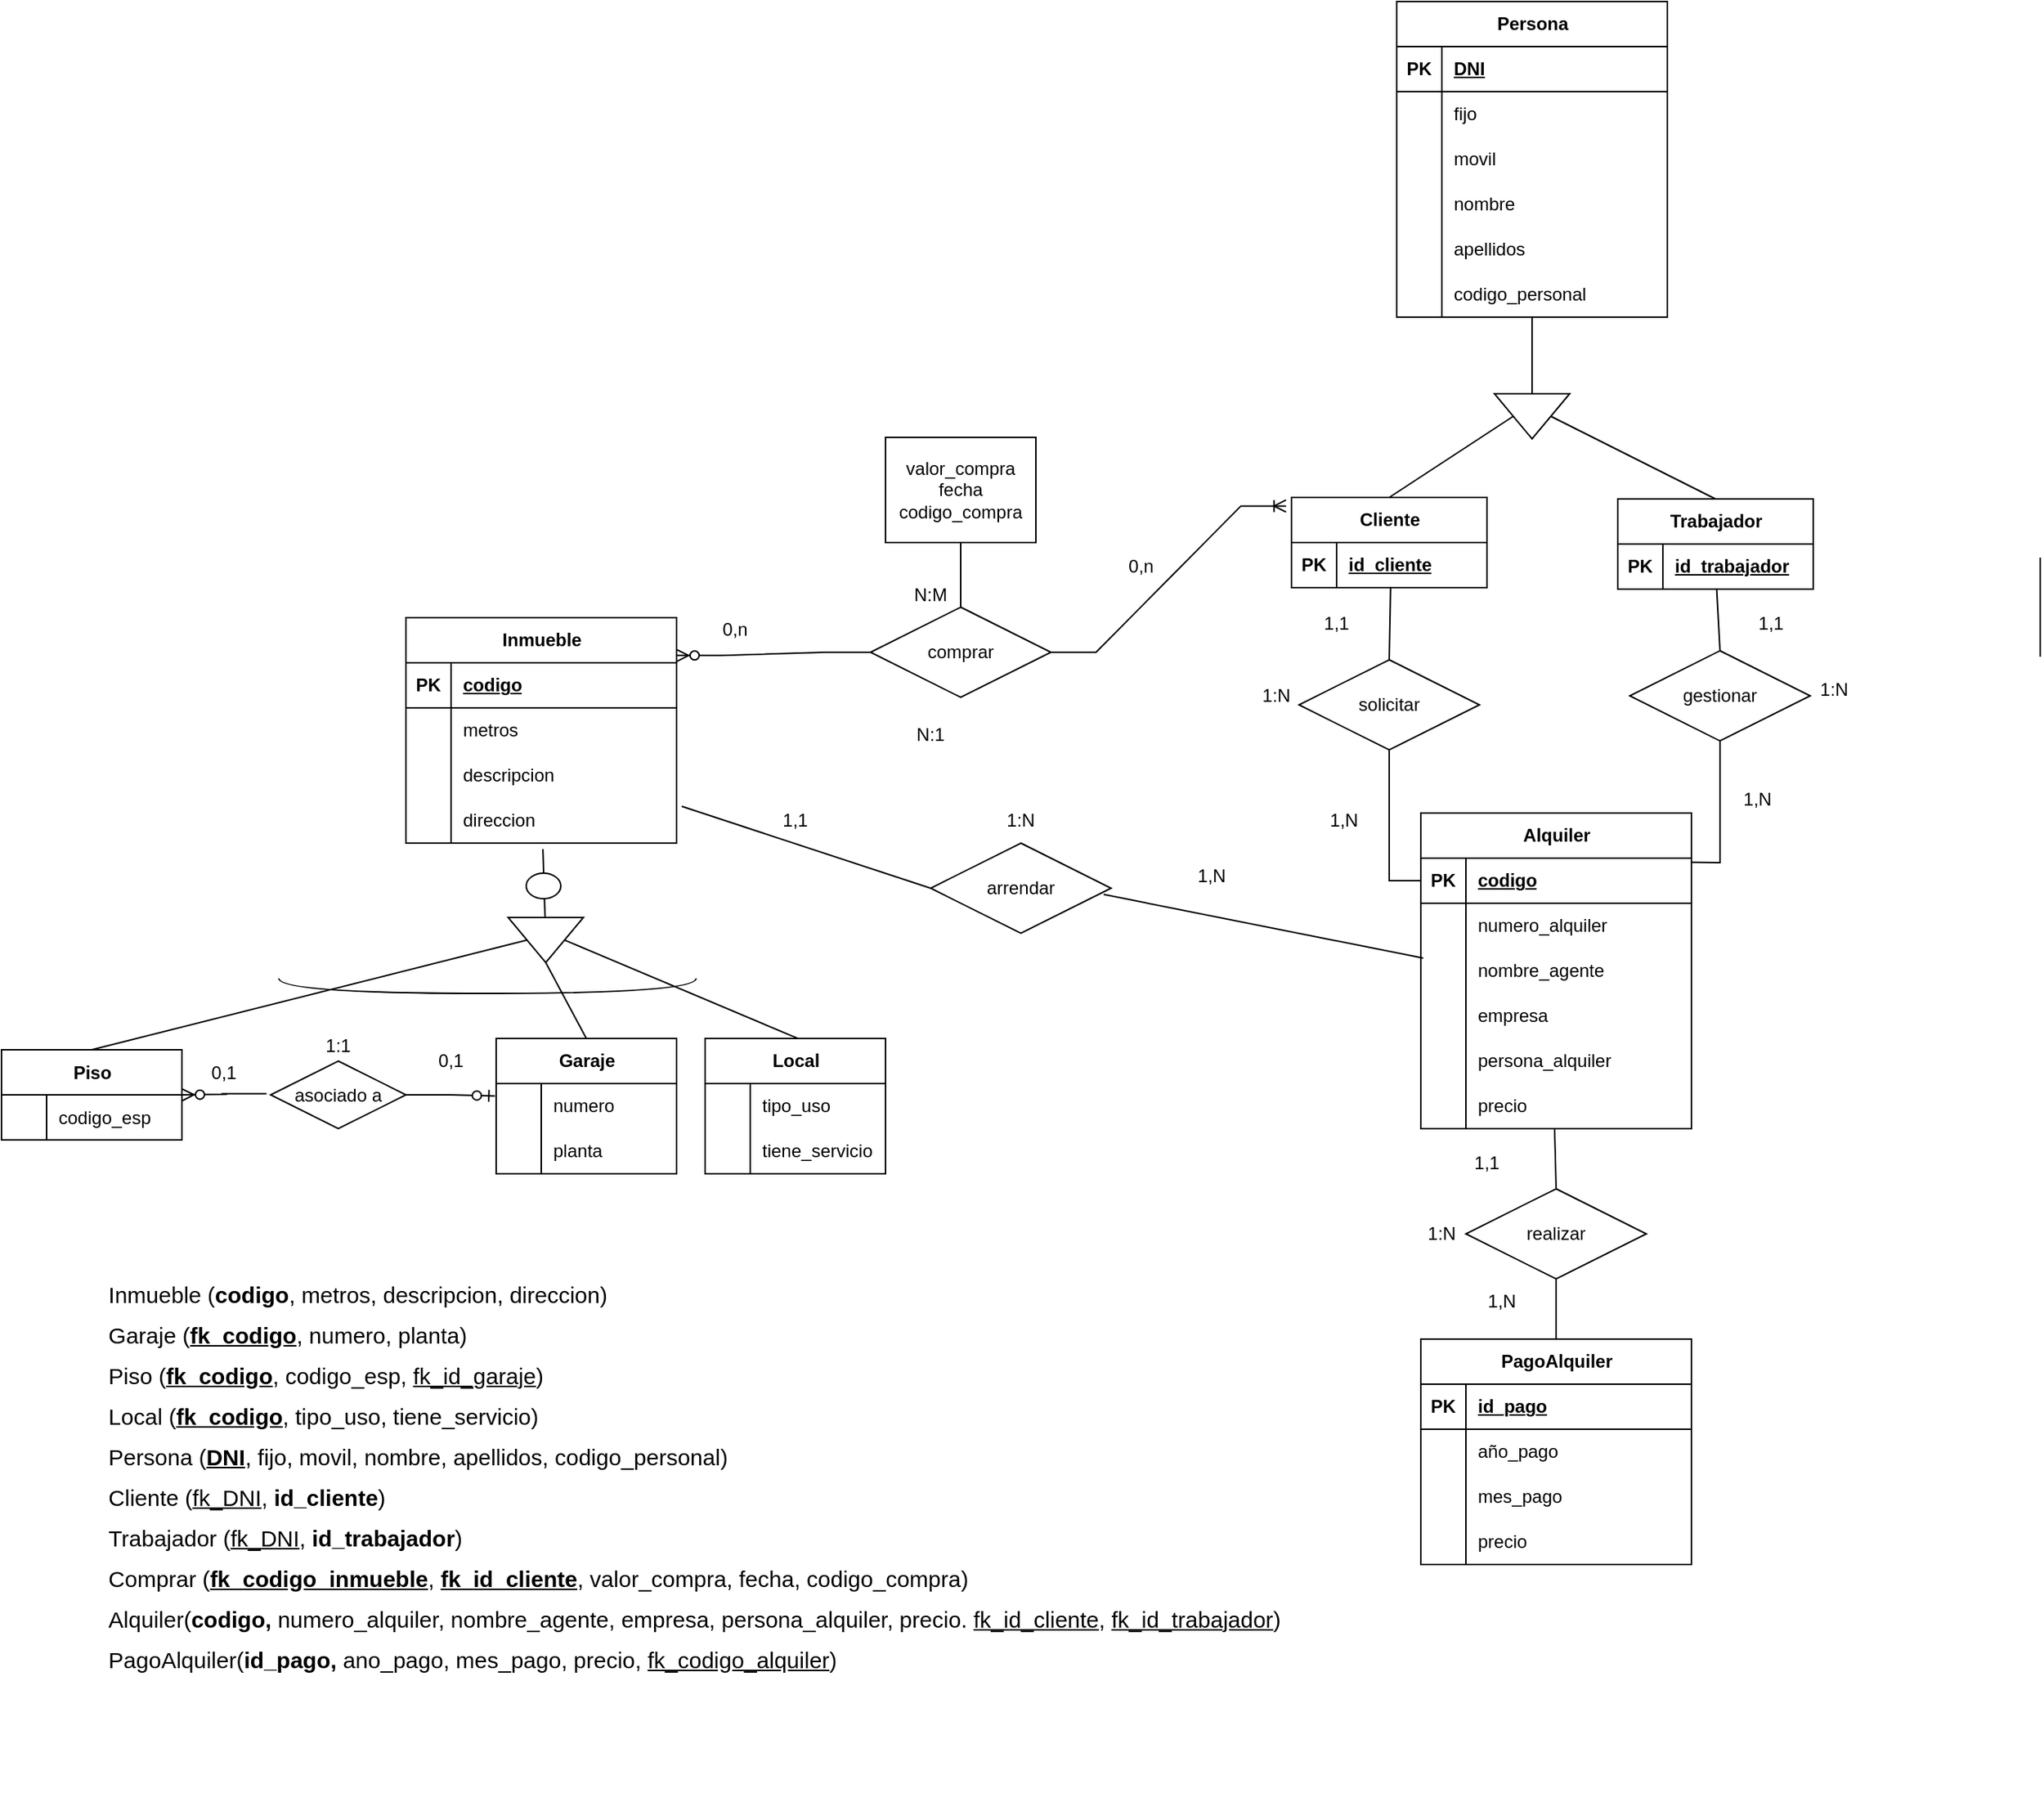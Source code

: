 <mxfile version="22.0.5" type="github">
  <diagram name="Page-1" id="FniZ9Z88-A0R60bmJ7kr">
    <mxGraphModel dx="867" dy="2110" grid="1" gridSize="10" guides="1" tooltips="1" connect="1" arrows="1" fold="1" page="1" pageScale="1" pageWidth="827" pageHeight="1169" math="0" shadow="0">
      <root>
        <mxCell id="0" />
        <mxCell id="1" parent="0" />
        <mxCell id="lP4A1eq5XZ4R8JxoJVn--1" value="Inmueble" style="shape=table;startSize=30;container=1;collapsible=1;childLayout=tableLayout;fixedRows=1;rowLines=0;fontStyle=1;align=center;resizeLast=1;html=1;" parent="1" vertex="1">
          <mxGeometry x="321" y="360" width="180" height="150" as="geometry" />
        </mxCell>
        <mxCell id="lP4A1eq5XZ4R8JxoJVn--2" value="" style="shape=tableRow;horizontal=0;startSize=0;swimlaneHead=0;swimlaneBody=0;fillColor=none;collapsible=0;dropTarget=0;points=[[0,0.5],[1,0.5]];portConstraint=eastwest;top=0;left=0;right=0;bottom=1;" parent="lP4A1eq5XZ4R8JxoJVn--1" vertex="1">
          <mxGeometry y="30" width="180" height="30" as="geometry" />
        </mxCell>
        <mxCell id="lP4A1eq5XZ4R8JxoJVn--3" value="PK" style="shape=partialRectangle;connectable=0;fillColor=none;top=0;left=0;bottom=0;right=0;fontStyle=1;overflow=hidden;whiteSpace=wrap;html=1;" parent="lP4A1eq5XZ4R8JxoJVn--2" vertex="1">
          <mxGeometry width="30" height="30" as="geometry">
            <mxRectangle width="30" height="30" as="alternateBounds" />
          </mxGeometry>
        </mxCell>
        <mxCell id="lP4A1eq5XZ4R8JxoJVn--4" value="codigo" style="shape=partialRectangle;connectable=0;fillColor=none;top=0;left=0;bottom=0;right=0;align=left;spacingLeft=6;fontStyle=5;overflow=hidden;whiteSpace=wrap;html=1;" parent="lP4A1eq5XZ4R8JxoJVn--2" vertex="1">
          <mxGeometry x="30" width="150" height="30" as="geometry">
            <mxRectangle width="150" height="30" as="alternateBounds" />
          </mxGeometry>
        </mxCell>
        <mxCell id="lP4A1eq5XZ4R8JxoJVn--5" value="" style="shape=tableRow;horizontal=0;startSize=0;swimlaneHead=0;swimlaneBody=0;fillColor=none;collapsible=0;dropTarget=0;points=[[0,0.5],[1,0.5]];portConstraint=eastwest;top=0;left=0;right=0;bottom=0;" parent="lP4A1eq5XZ4R8JxoJVn--1" vertex="1">
          <mxGeometry y="60" width="180" height="30" as="geometry" />
        </mxCell>
        <mxCell id="lP4A1eq5XZ4R8JxoJVn--6" value="" style="shape=partialRectangle;connectable=0;fillColor=none;top=0;left=0;bottom=0;right=0;editable=1;overflow=hidden;whiteSpace=wrap;html=1;" parent="lP4A1eq5XZ4R8JxoJVn--5" vertex="1">
          <mxGeometry width="30" height="30" as="geometry">
            <mxRectangle width="30" height="30" as="alternateBounds" />
          </mxGeometry>
        </mxCell>
        <mxCell id="lP4A1eq5XZ4R8JxoJVn--7" value="metros" style="shape=partialRectangle;connectable=0;fillColor=none;top=0;left=0;bottom=0;right=0;align=left;spacingLeft=6;overflow=hidden;whiteSpace=wrap;html=1;" parent="lP4A1eq5XZ4R8JxoJVn--5" vertex="1">
          <mxGeometry x="30" width="150" height="30" as="geometry">
            <mxRectangle width="150" height="30" as="alternateBounds" />
          </mxGeometry>
        </mxCell>
        <mxCell id="lP4A1eq5XZ4R8JxoJVn--8" value="" style="shape=tableRow;horizontal=0;startSize=0;swimlaneHead=0;swimlaneBody=0;fillColor=none;collapsible=0;dropTarget=0;points=[[0,0.5],[1,0.5]];portConstraint=eastwest;top=0;left=0;right=0;bottom=0;" parent="lP4A1eq5XZ4R8JxoJVn--1" vertex="1">
          <mxGeometry y="90" width="180" height="30" as="geometry" />
        </mxCell>
        <mxCell id="lP4A1eq5XZ4R8JxoJVn--9" value="" style="shape=partialRectangle;connectable=0;fillColor=none;top=0;left=0;bottom=0;right=0;editable=1;overflow=hidden;whiteSpace=wrap;html=1;" parent="lP4A1eq5XZ4R8JxoJVn--8" vertex="1">
          <mxGeometry width="30" height="30" as="geometry">
            <mxRectangle width="30" height="30" as="alternateBounds" />
          </mxGeometry>
        </mxCell>
        <mxCell id="lP4A1eq5XZ4R8JxoJVn--10" value="descripcion" style="shape=partialRectangle;connectable=0;fillColor=none;top=0;left=0;bottom=0;right=0;align=left;spacingLeft=6;overflow=hidden;whiteSpace=wrap;html=1;" parent="lP4A1eq5XZ4R8JxoJVn--8" vertex="1">
          <mxGeometry x="30" width="150" height="30" as="geometry">
            <mxRectangle width="150" height="30" as="alternateBounds" />
          </mxGeometry>
        </mxCell>
        <mxCell id="lP4A1eq5XZ4R8JxoJVn--11" value="" style="shape=tableRow;horizontal=0;startSize=0;swimlaneHead=0;swimlaneBody=0;fillColor=none;collapsible=0;dropTarget=0;points=[[0,0.5],[1,0.5]];portConstraint=eastwest;top=0;left=0;right=0;bottom=0;" parent="lP4A1eq5XZ4R8JxoJVn--1" vertex="1">
          <mxGeometry y="120" width="180" height="30" as="geometry" />
        </mxCell>
        <mxCell id="lP4A1eq5XZ4R8JxoJVn--12" value="" style="shape=partialRectangle;connectable=0;fillColor=none;top=0;left=0;bottom=0;right=0;editable=1;overflow=hidden;whiteSpace=wrap;html=1;" parent="lP4A1eq5XZ4R8JxoJVn--11" vertex="1">
          <mxGeometry width="30" height="30" as="geometry">
            <mxRectangle width="30" height="30" as="alternateBounds" />
          </mxGeometry>
        </mxCell>
        <mxCell id="lP4A1eq5XZ4R8JxoJVn--13" value="direccion" style="shape=partialRectangle;connectable=0;fillColor=none;top=0;left=0;bottom=0;right=0;align=left;spacingLeft=6;overflow=hidden;whiteSpace=wrap;html=1;" parent="lP4A1eq5XZ4R8JxoJVn--11" vertex="1">
          <mxGeometry x="30" width="150" height="30" as="geometry">
            <mxRectangle width="150" height="30" as="alternateBounds" />
          </mxGeometry>
        </mxCell>
        <mxCell id="lP4A1eq5XZ4R8JxoJVn--14" value="Piso" style="shape=table;startSize=30;container=1;collapsible=1;childLayout=tableLayout;fixedRows=1;rowLines=0;fontStyle=1;align=center;resizeLast=1;html=1;" parent="1" vertex="1">
          <mxGeometry x="52" y="647.5" width="120" height="60" as="geometry" />
        </mxCell>
        <mxCell id="lP4A1eq5XZ4R8JxoJVn--18" value="" style="shape=tableRow;horizontal=0;startSize=0;swimlaneHead=0;swimlaneBody=0;fillColor=none;collapsible=0;dropTarget=0;points=[[0,0.5],[1,0.5]];portConstraint=eastwest;top=0;left=0;right=0;bottom=0;" parent="lP4A1eq5XZ4R8JxoJVn--14" vertex="1">
          <mxGeometry y="30" width="120" height="30" as="geometry" />
        </mxCell>
        <mxCell id="lP4A1eq5XZ4R8JxoJVn--19" value="" style="shape=partialRectangle;connectable=0;fillColor=none;top=0;left=0;bottom=0;right=0;editable=1;overflow=hidden;whiteSpace=wrap;html=1;" parent="lP4A1eq5XZ4R8JxoJVn--18" vertex="1">
          <mxGeometry width="30" height="30" as="geometry">
            <mxRectangle width="30" height="30" as="alternateBounds" />
          </mxGeometry>
        </mxCell>
        <mxCell id="lP4A1eq5XZ4R8JxoJVn--20" value="codigo_esp" style="shape=partialRectangle;connectable=0;fillColor=none;top=0;left=0;bottom=0;right=0;align=left;spacingLeft=6;overflow=hidden;whiteSpace=wrap;html=1;" parent="lP4A1eq5XZ4R8JxoJVn--18" vertex="1">
          <mxGeometry x="30" width="90" height="30" as="geometry">
            <mxRectangle width="90" height="30" as="alternateBounds" />
          </mxGeometry>
        </mxCell>
        <mxCell id="lP4A1eq5XZ4R8JxoJVn--41" value="Garaje" style="shape=table;startSize=30;container=1;collapsible=1;childLayout=tableLayout;fixedRows=1;rowLines=0;fontStyle=1;align=center;resizeLast=1;html=1;" parent="1" vertex="1">
          <mxGeometry x="381" y="640" width="120" height="90" as="geometry" />
        </mxCell>
        <mxCell id="lP4A1eq5XZ4R8JxoJVn--42" value="" style="shape=tableRow;horizontal=0;startSize=0;swimlaneHead=0;swimlaneBody=0;fillColor=none;collapsible=0;dropTarget=0;points=[[0,0.5],[1,0.5]];portConstraint=eastwest;top=0;left=0;right=0;bottom=0;" parent="lP4A1eq5XZ4R8JxoJVn--41" vertex="1">
          <mxGeometry y="30" width="120" height="30" as="geometry" />
        </mxCell>
        <mxCell id="lP4A1eq5XZ4R8JxoJVn--43" value="" style="shape=partialRectangle;connectable=0;fillColor=none;top=0;left=0;bottom=0;right=0;editable=1;overflow=hidden;whiteSpace=wrap;html=1;" parent="lP4A1eq5XZ4R8JxoJVn--42" vertex="1">
          <mxGeometry width="30" height="30" as="geometry">
            <mxRectangle width="30" height="30" as="alternateBounds" />
          </mxGeometry>
        </mxCell>
        <mxCell id="lP4A1eq5XZ4R8JxoJVn--44" value="numero" style="shape=partialRectangle;connectable=0;fillColor=none;top=0;left=0;bottom=0;right=0;align=left;spacingLeft=6;overflow=hidden;whiteSpace=wrap;html=1;" parent="lP4A1eq5XZ4R8JxoJVn--42" vertex="1">
          <mxGeometry x="30" width="90" height="30" as="geometry">
            <mxRectangle width="90" height="30" as="alternateBounds" />
          </mxGeometry>
        </mxCell>
        <mxCell id="lP4A1eq5XZ4R8JxoJVn--45" value="" style="shape=tableRow;horizontal=0;startSize=0;swimlaneHead=0;swimlaneBody=0;fillColor=none;collapsible=0;dropTarget=0;points=[[0,0.5],[1,0.5]];portConstraint=eastwest;top=0;left=0;right=0;bottom=0;" parent="lP4A1eq5XZ4R8JxoJVn--41" vertex="1">
          <mxGeometry y="60" width="120" height="30" as="geometry" />
        </mxCell>
        <mxCell id="lP4A1eq5XZ4R8JxoJVn--46" value="" style="shape=partialRectangle;connectable=0;fillColor=none;top=0;left=0;bottom=0;right=0;editable=1;overflow=hidden;whiteSpace=wrap;html=1;" parent="lP4A1eq5XZ4R8JxoJVn--45" vertex="1">
          <mxGeometry width="30" height="30" as="geometry">
            <mxRectangle width="30" height="30" as="alternateBounds" />
          </mxGeometry>
        </mxCell>
        <mxCell id="lP4A1eq5XZ4R8JxoJVn--47" value="planta" style="shape=partialRectangle;connectable=0;fillColor=none;top=0;left=0;bottom=0;right=0;align=left;spacingLeft=6;overflow=hidden;whiteSpace=wrap;html=1;" parent="lP4A1eq5XZ4R8JxoJVn--45" vertex="1">
          <mxGeometry x="30" width="90" height="30" as="geometry">
            <mxRectangle width="90" height="30" as="alternateBounds" />
          </mxGeometry>
        </mxCell>
        <mxCell id="lP4A1eq5XZ4R8JxoJVn--48" value="" style="triangle;whiteSpace=wrap;html=1;rotation=90;" parent="1" vertex="1">
          <mxGeometry x="399" y="549.5" width="30" height="50" as="geometry" />
        </mxCell>
        <mxCell id="lP4A1eq5XZ4R8JxoJVn--50" value="" style="endArrow=none;html=1;rounded=0;exitX=0.5;exitY=0;exitDx=0;exitDy=0;entryX=0.5;entryY=1;entryDx=0;entryDy=0;" parent="1" source="lP4A1eq5XZ4R8JxoJVn--14" target="lP4A1eq5XZ4R8JxoJVn--48" edge="1">
          <mxGeometry width="50" height="50" relative="1" as="geometry">
            <mxPoint x="390" y="570" as="sourcePoint" />
            <mxPoint x="440" y="520" as="targetPoint" />
          </mxGeometry>
        </mxCell>
        <mxCell id="lP4A1eq5XZ4R8JxoJVn--51" value="" style="endArrow=none;html=1;rounded=0;entryX=1;entryY=0.5;entryDx=0;entryDy=0;exitX=0.5;exitY=0;exitDx=0;exitDy=0;" parent="1" source="lP4A1eq5XZ4R8JxoJVn--41" target="lP4A1eq5XZ4R8JxoJVn--48" edge="1">
          <mxGeometry width="50" height="50" relative="1" as="geometry">
            <mxPoint x="417.231" y="642" as="sourcePoint" />
            <mxPoint x="412" y="570" as="targetPoint" />
          </mxGeometry>
        </mxCell>
        <mxCell id="lP4A1eq5XZ4R8JxoJVn--52" value="" style="endArrow=none;html=1;rounded=0;entryX=0.5;entryY=0;entryDx=0;entryDy=0;exitX=0.541;exitY=0.015;exitDx=0;exitDy=0;exitPerimeter=0;" parent="1" source="lP4A1eq5XZ4R8JxoJVn--118" target="lP4A1eq5XZ4R8JxoJVn--48" edge="1">
          <mxGeometry width="50" height="50" relative="1" as="geometry">
            <mxPoint x="428" y="652" as="sourcePoint" />
            <mxPoint x="424" y="585" as="targetPoint" />
          </mxGeometry>
        </mxCell>
        <mxCell id="lP4A1eq5XZ4R8JxoJVn--54" value="" style="shape=requiredInterface;html=1;verticalLabelPosition=bottom;sketch=0;rotation=90;" parent="1" vertex="1">
          <mxGeometry x="370.25" y="466.25" width="10" height="277.5" as="geometry" />
        </mxCell>
        <mxCell id="lP4A1eq5XZ4R8JxoJVn--61" value="" style="endArrow=none;html=1;rounded=0;entryX=0.506;entryY=1.134;entryDx=0;entryDy=0;entryPerimeter=0;" parent="1" source="lP4A1eq5XZ4R8JxoJVn--48" target="lP4A1eq5XZ4R8JxoJVn--11" edge="1">
          <mxGeometry width="50" height="50" relative="1" as="geometry">
            <mxPoint x="390" y="570" as="sourcePoint" />
            <mxPoint x="440" y="520" as="targetPoint" />
          </mxGeometry>
        </mxCell>
        <mxCell id="lP4A1eq5XZ4R8JxoJVn--57" value="" style="ellipse;whiteSpace=wrap;html=1;" parent="1" vertex="1">
          <mxGeometry x="401" y="530" width="23" height="17" as="geometry" />
        </mxCell>
        <mxCell id="lP4A1eq5XZ4R8JxoJVn--63" value="comprar" style="shape=rhombus;perimeter=rhombusPerimeter;whiteSpace=wrap;html=1;align=center;" parent="1" vertex="1">
          <mxGeometry x="630" y="353" width="120" height="60" as="geometry" />
        </mxCell>
        <mxCell id="lP4A1eq5XZ4R8JxoJVn--64" value="solicitar" style="shape=rhombus;perimeter=rhombusPerimeter;whiteSpace=wrap;html=1;align=center;" parent="1" vertex="1">
          <mxGeometry x="915" y="388" width="120" height="60" as="geometry" />
        </mxCell>
        <mxCell id="lP4A1eq5XZ4R8JxoJVn--66" value="" style="edgeStyle=entityRelationEdgeStyle;fontSize=12;html=1;endArrow=ERzeroToMany;endFill=1;rounded=0;entryX=1;entryY=-0.162;entryDx=0;entryDy=0;entryPerimeter=0;exitX=0;exitY=0.5;exitDx=0;exitDy=0;" parent="1" source="lP4A1eq5XZ4R8JxoJVn--63" target="lP4A1eq5XZ4R8JxoJVn--2" edge="1">
          <mxGeometry width="100" height="100" relative="1" as="geometry">
            <mxPoint x="360" y="490" as="sourcePoint" />
            <mxPoint x="460" y="390" as="targetPoint" />
          </mxGeometry>
        </mxCell>
        <mxCell id="lP4A1eq5XZ4R8JxoJVn--67" value="valor_compra&lt;br&gt;fecha&lt;br&gt;codigo_compra" style="whiteSpace=wrap;html=1;align=center;" parent="1" vertex="1">
          <mxGeometry x="640" y="240" width="100" height="70" as="geometry" />
        </mxCell>
        <mxCell id="lP4A1eq5XZ4R8JxoJVn--68" value="" style="endArrow=none;html=1;rounded=0;entryX=0.5;entryY=1;entryDx=0;entryDy=0;" parent="1" source="lP4A1eq5XZ4R8JxoJVn--63" target="lP4A1eq5XZ4R8JxoJVn--67" edge="1">
          <mxGeometry width="50" height="50" relative="1" as="geometry">
            <mxPoint x="390" y="460" as="sourcePoint" />
            <mxPoint x="440" y="410" as="targetPoint" />
          </mxGeometry>
        </mxCell>
        <mxCell id="lP4A1eq5XZ4R8JxoJVn--69" value="Cliente" style="shape=table;startSize=30;container=1;collapsible=1;childLayout=tableLayout;fixedRows=1;rowLines=0;fontStyle=1;align=center;resizeLast=1;html=1;" parent="1" vertex="1">
          <mxGeometry x="910" y="280" width="130" height="60" as="geometry" />
        </mxCell>
        <mxCell id="lP4A1eq5XZ4R8JxoJVn--70" value="" style="shape=tableRow;horizontal=0;startSize=0;swimlaneHead=0;swimlaneBody=0;fillColor=none;collapsible=0;dropTarget=0;points=[[0,0.5],[1,0.5]];portConstraint=eastwest;top=0;left=0;right=0;bottom=1;" parent="lP4A1eq5XZ4R8JxoJVn--69" vertex="1">
          <mxGeometry y="30" width="130" height="30" as="geometry" />
        </mxCell>
        <mxCell id="lP4A1eq5XZ4R8JxoJVn--71" value="PK" style="shape=partialRectangle;connectable=0;fillColor=none;top=0;left=0;bottom=0;right=0;fontStyle=1;overflow=hidden;whiteSpace=wrap;html=1;" parent="lP4A1eq5XZ4R8JxoJVn--70" vertex="1">
          <mxGeometry width="30" height="30" as="geometry">
            <mxRectangle width="30" height="30" as="alternateBounds" />
          </mxGeometry>
        </mxCell>
        <mxCell id="lP4A1eq5XZ4R8JxoJVn--72" value="id_cliente" style="shape=partialRectangle;connectable=0;fillColor=none;top=0;left=0;bottom=0;right=0;align=left;spacingLeft=6;fontStyle=5;overflow=hidden;whiteSpace=wrap;html=1;" parent="lP4A1eq5XZ4R8JxoJVn--70" vertex="1">
          <mxGeometry x="30" width="100" height="30" as="geometry">
            <mxRectangle width="100" height="30" as="alternateBounds" />
          </mxGeometry>
        </mxCell>
        <mxCell id="lP4A1eq5XZ4R8JxoJVn--82" value="" style="edgeStyle=entityRelationEdgeStyle;fontSize=12;html=1;endArrow=ERoneToMany;rounded=0;entryX=-0.028;entryY=0.095;entryDx=0;entryDy=0;exitX=1;exitY=0.5;exitDx=0;exitDy=0;entryPerimeter=0;" parent="1" source="lP4A1eq5XZ4R8JxoJVn--63" target="lP4A1eq5XZ4R8JxoJVn--69" edge="1">
          <mxGeometry width="100" height="100" relative="1" as="geometry">
            <mxPoint x="360" y="490" as="sourcePoint" />
            <mxPoint x="460" y="390" as="targetPoint" />
          </mxGeometry>
        </mxCell>
        <mxCell id="lP4A1eq5XZ4R8JxoJVn--85" value="Persona" style="shape=table;startSize=30;container=1;collapsible=1;childLayout=tableLayout;fixedRows=1;rowLines=0;fontStyle=1;align=center;resizeLast=1;html=1;" parent="1" vertex="1">
          <mxGeometry x="980" y="-50" width="180" height="210" as="geometry" />
        </mxCell>
        <mxCell id="lP4A1eq5XZ4R8JxoJVn--86" value="" style="shape=tableRow;horizontal=0;startSize=0;swimlaneHead=0;swimlaneBody=0;fillColor=none;collapsible=0;dropTarget=0;points=[[0,0.5],[1,0.5]];portConstraint=eastwest;top=0;left=0;right=0;bottom=1;" parent="lP4A1eq5XZ4R8JxoJVn--85" vertex="1">
          <mxGeometry y="30" width="180" height="30" as="geometry" />
        </mxCell>
        <mxCell id="lP4A1eq5XZ4R8JxoJVn--87" value="PK" style="shape=partialRectangle;connectable=0;fillColor=none;top=0;left=0;bottom=0;right=0;fontStyle=1;overflow=hidden;whiteSpace=wrap;html=1;" parent="lP4A1eq5XZ4R8JxoJVn--86" vertex="1">
          <mxGeometry width="30" height="30" as="geometry">
            <mxRectangle width="30" height="30" as="alternateBounds" />
          </mxGeometry>
        </mxCell>
        <mxCell id="lP4A1eq5XZ4R8JxoJVn--88" value="DNI" style="shape=partialRectangle;connectable=0;fillColor=none;top=0;left=0;bottom=0;right=0;align=left;spacingLeft=6;fontStyle=5;overflow=hidden;whiteSpace=wrap;html=1;" parent="lP4A1eq5XZ4R8JxoJVn--86" vertex="1">
          <mxGeometry x="30" width="150" height="30" as="geometry">
            <mxRectangle width="150" height="30" as="alternateBounds" />
          </mxGeometry>
        </mxCell>
        <mxCell id="lP4A1eq5XZ4R8JxoJVn--89" value="" style="shape=tableRow;horizontal=0;startSize=0;swimlaneHead=0;swimlaneBody=0;fillColor=none;collapsible=0;dropTarget=0;points=[[0,0.5],[1,0.5]];portConstraint=eastwest;top=0;left=0;right=0;bottom=0;" parent="lP4A1eq5XZ4R8JxoJVn--85" vertex="1">
          <mxGeometry y="60" width="180" height="30" as="geometry" />
        </mxCell>
        <mxCell id="lP4A1eq5XZ4R8JxoJVn--90" value="" style="shape=partialRectangle;connectable=0;fillColor=none;top=0;left=0;bottom=0;right=0;editable=1;overflow=hidden;whiteSpace=wrap;html=1;" parent="lP4A1eq5XZ4R8JxoJVn--89" vertex="1">
          <mxGeometry width="30" height="30" as="geometry">
            <mxRectangle width="30" height="30" as="alternateBounds" />
          </mxGeometry>
        </mxCell>
        <mxCell id="lP4A1eq5XZ4R8JxoJVn--91" value="fijo" style="shape=partialRectangle;connectable=0;fillColor=none;top=0;left=0;bottom=0;right=0;align=left;spacingLeft=6;overflow=hidden;whiteSpace=wrap;html=1;" parent="lP4A1eq5XZ4R8JxoJVn--89" vertex="1">
          <mxGeometry x="30" width="150" height="30" as="geometry">
            <mxRectangle width="150" height="30" as="alternateBounds" />
          </mxGeometry>
        </mxCell>
        <mxCell id="lP4A1eq5XZ4R8JxoJVn--92" value="" style="shape=tableRow;horizontal=0;startSize=0;swimlaneHead=0;swimlaneBody=0;fillColor=none;collapsible=0;dropTarget=0;points=[[0,0.5],[1,0.5]];portConstraint=eastwest;top=0;left=0;right=0;bottom=0;" parent="lP4A1eq5XZ4R8JxoJVn--85" vertex="1">
          <mxGeometry y="90" width="180" height="30" as="geometry" />
        </mxCell>
        <mxCell id="lP4A1eq5XZ4R8JxoJVn--93" value="" style="shape=partialRectangle;connectable=0;fillColor=none;top=0;left=0;bottom=0;right=0;editable=1;overflow=hidden;whiteSpace=wrap;html=1;" parent="lP4A1eq5XZ4R8JxoJVn--92" vertex="1">
          <mxGeometry width="30" height="30" as="geometry">
            <mxRectangle width="30" height="30" as="alternateBounds" />
          </mxGeometry>
        </mxCell>
        <mxCell id="lP4A1eq5XZ4R8JxoJVn--94" value="movil" style="shape=partialRectangle;connectable=0;fillColor=none;top=0;left=0;bottom=0;right=0;align=left;spacingLeft=6;overflow=hidden;whiteSpace=wrap;html=1;" parent="lP4A1eq5XZ4R8JxoJVn--92" vertex="1">
          <mxGeometry x="30" width="150" height="30" as="geometry">
            <mxRectangle width="150" height="30" as="alternateBounds" />
          </mxGeometry>
        </mxCell>
        <mxCell id="lP4A1eq5XZ4R8JxoJVn--95" value="" style="shape=tableRow;horizontal=0;startSize=0;swimlaneHead=0;swimlaneBody=0;fillColor=none;collapsible=0;dropTarget=0;points=[[0,0.5],[1,0.5]];portConstraint=eastwest;top=0;left=0;right=0;bottom=0;" parent="lP4A1eq5XZ4R8JxoJVn--85" vertex="1">
          <mxGeometry y="120" width="180" height="30" as="geometry" />
        </mxCell>
        <mxCell id="lP4A1eq5XZ4R8JxoJVn--96" value="" style="shape=partialRectangle;connectable=0;fillColor=none;top=0;left=0;bottom=0;right=0;editable=1;overflow=hidden;whiteSpace=wrap;html=1;" parent="lP4A1eq5XZ4R8JxoJVn--95" vertex="1">
          <mxGeometry width="30" height="30" as="geometry">
            <mxRectangle width="30" height="30" as="alternateBounds" />
          </mxGeometry>
        </mxCell>
        <mxCell id="lP4A1eq5XZ4R8JxoJVn--97" value="nombre" style="shape=partialRectangle;connectable=0;fillColor=none;top=0;left=0;bottom=0;right=0;align=left;spacingLeft=6;overflow=hidden;whiteSpace=wrap;html=1;" parent="lP4A1eq5XZ4R8JxoJVn--95" vertex="1">
          <mxGeometry x="30" width="150" height="30" as="geometry">
            <mxRectangle width="150" height="30" as="alternateBounds" />
          </mxGeometry>
        </mxCell>
        <mxCell id="lP4A1eq5XZ4R8JxoJVn--98" value="" style="shape=tableRow;horizontal=0;startSize=0;swimlaneHead=0;swimlaneBody=0;fillColor=none;collapsible=0;dropTarget=0;points=[[0,0.5],[1,0.5]];portConstraint=eastwest;top=0;left=0;right=0;bottom=0;" parent="lP4A1eq5XZ4R8JxoJVn--85" vertex="1">
          <mxGeometry y="150" width="180" height="30" as="geometry" />
        </mxCell>
        <mxCell id="lP4A1eq5XZ4R8JxoJVn--99" value="" style="shape=partialRectangle;connectable=0;fillColor=none;top=0;left=0;bottom=0;right=0;editable=1;overflow=hidden;whiteSpace=wrap;html=1;" parent="lP4A1eq5XZ4R8JxoJVn--98" vertex="1">
          <mxGeometry width="30" height="30" as="geometry">
            <mxRectangle width="30" height="30" as="alternateBounds" />
          </mxGeometry>
        </mxCell>
        <mxCell id="lP4A1eq5XZ4R8JxoJVn--100" value="apellidos" style="shape=partialRectangle;connectable=0;fillColor=none;top=0;left=0;bottom=0;right=0;align=left;spacingLeft=6;overflow=hidden;whiteSpace=wrap;html=1;" parent="lP4A1eq5XZ4R8JxoJVn--98" vertex="1">
          <mxGeometry x="30" width="150" height="30" as="geometry">
            <mxRectangle width="150" height="30" as="alternateBounds" />
          </mxGeometry>
        </mxCell>
        <mxCell id="lP4A1eq5XZ4R8JxoJVn--105" value="" style="shape=tableRow;horizontal=0;startSize=0;swimlaneHead=0;swimlaneBody=0;fillColor=none;collapsible=0;dropTarget=0;points=[[0,0.5],[1,0.5]];portConstraint=eastwest;top=0;left=0;right=0;bottom=0;" parent="lP4A1eq5XZ4R8JxoJVn--85" vertex="1">
          <mxGeometry y="180" width="180" height="30" as="geometry" />
        </mxCell>
        <mxCell id="lP4A1eq5XZ4R8JxoJVn--106" value="" style="shape=partialRectangle;connectable=0;fillColor=none;top=0;left=0;bottom=0;right=0;editable=1;overflow=hidden;whiteSpace=wrap;html=1;" parent="lP4A1eq5XZ4R8JxoJVn--105" vertex="1">
          <mxGeometry width="30" height="30" as="geometry">
            <mxRectangle width="30" height="30" as="alternateBounds" />
          </mxGeometry>
        </mxCell>
        <mxCell id="lP4A1eq5XZ4R8JxoJVn--107" value="codigo_personal" style="shape=partialRectangle;connectable=0;fillColor=none;top=0;left=0;bottom=0;right=0;align=left;spacingLeft=6;overflow=hidden;whiteSpace=wrap;html=1;" parent="lP4A1eq5XZ4R8JxoJVn--105" vertex="1">
          <mxGeometry x="30" width="150" height="30" as="geometry">
            <mxRectangle width="150" height="30" as="alternateBounds" />
          </mxGeometry>
        </mxCell>
        <mxCell id="lP4A1eq5XZ4R8JxoJVn--101" value="Trabajador" style="shape=table;startSize=30;container=1;collapsible=1;childLayout=tableLayout;fixedRows=1;rowLines=0;fontStyle=1;align=center;resizeLast=1;html=1;" parent="1" vertex="1">
          <mxGeometry x="1127" y="281" width="130" height="60" as="geometry" />
        </mxCell>
        <mxCell id="lP4A1eq5XZ4R8JxoJVn--102" value="" style="shape=tableRow;horizontal=0;startSize=0;swimlaneHead=0;swimlaneBody=0;fillColor=none;collapsible=0;dropTarget=0;points=[[0,0.5],[1,0.5]];portConstraint=eastwest;top=0;left=0;right=0;bottom=1;" parent="lP4A1eq5XZ4R8JxoJVn--101" vertex="1">
          <mxGeometry y="30" width="130" height="30" as="geometry" />
        </mxCell>
        <mxCell id="lP4A1eq5XZ4R8JxoJVn--103" value="PK" style="shape=partialRectangle;connectable=0;fillColor=none;top=0;left=0;bottom=0;right=0;fontStyle=1;overflow=hidden;whiteSpace=wrap;html=1;" parent="lP4A1eq5XZ4R8JxoJVn--102" vertex="1">
          <mxGeometry width="30" height="30" as="geometry">
            <mxRectangle width="30" height="30" as="alternateBounds" />
          </mxGeometry>
        </mxCell>
        <mxCell id="lP4A1eq5XZ4R8JxoJVn--104" value="id_trabajador" style="shape=partialRectangle;connectable=0;fillColor=none;top=0;left=0;bottom=0;right=0;align=left;spacingLeft=6;fontStyle=5;overflow=hidden;whiteSpace=wrap;html=1;" parent="lP4A1eq5XZ4R8JxoJVn--102" vertex="1">
          <mxGeometry x="30" width="100" height="30" as="geometry">
            <mxRectangle width="100" height="30" as="alternateBounds" />
          </mxGeometry>
        </mxCell>
        <mxCell id="lP4A1eq5XZ4R8JxoJVn--108" value="" style="triangle;whiteSpace=wrap;html=1;rotation=90;" parent="1" vertex="1">
          <mxGeometry x="1055" y="201" width="30" height="50" as="geometry" />
        </mxCell>
        <mxCell id="lP4A1eq5XZ4R8JxoJVn--113" value="" style="endArrow=none;html=1;rounded=0;entryX=0.5;entryY=1;entryDx=0;entryDy=0;exitX=0.5;exitY=0;exitDx=0;exitDy=0;" parent="1" source="lP4A1eq5XZ4R8JxoJVn--69" target="lP4A1eq5XZ4R8JxoJVn--108" edge="1">
          <mxGeometry width="50" height="50" relative="1" as="geometry">
            <mxPoint x="720" y="460" as="sourcePoint" />
            <mxPoint x="770" y="410" as="targetPoint" />
          </mxGeometry>
        </mxCell>
        <mxCell id="lP4A1eq5XZ4R8JxoJVn--114" value="" style="endArrow=none;html=1;rounded=0;entryX=0.5;entryY=0;entryDx=0;entryDy=0;exitX=0.5;exitY=0;exitDx=0;exitDy=0;" parent="1" source="lP4A1eq5XZ4R8JxoJVn--101" target="lP4A1eq5XZ4R8JxoJVn--108" edge="1">
          <mxGeometry width="50" height="50" relative="1" as="geometry">
            <mxPoint x="708" y="331" as="sourcePoint" />
            <mxPoint x="758" y="281" as="targetPoint" />
          </mxGeometry>
        </mxCell>
        <mxCell id="lP4A1eq5XZ4R8JxoJVn--115" value="" style="endArrow=none;html=1;rounded=0;exitX=0;exitY=0.5;exitDx=0;exitDy=0;" parent="1" source="lP4A1eq5XZ4R8JxoJVn--108" target="lP4A1eq5XZ4R8JxoJVn--105" edge="1">
          <mxGeometry width="50" height="50" relative="1" as="geometry">
            <mxPoint x="708" y="331" as="sourcePoint" />
            <mxPoint x="758" y="281" as="targetPoint" />
          </mxGeometry>
        </mxCell>
        <mxCell id="lP4A1eq5XZ4R8JxoJVn--116" value="asociado a" style="shape=rhombus;perimeter=rhombusPerimeter;whiteSpace=wrap;html=1;align=center;" parent="1" vertex="1">
          <mxGeometry x="231" y="655" width="90" height="45" as="geometry" />
        </mxCell>
        <mxCell id="lP4A1eq5XZ4R8JxoJVn--118" value="Local" style="shape=table;startSize=30;container=1;collapsible=1;childLayout=tableLayout;fixedRows=1;rowLines=0;fontStyle=1;align=center;resizeLast=1;html=1;" parent="1" vertex="1">
          <mxGeometry x="520" y="640" width="120" height="90" as="geometry" />
        </mxCell>
        <mxCell id="lP4A1eq5XZ4R8JxoJVn--119" value="" style="shape=tableRow;horizontal=0;startSize=0;swimlaneHead=0;swimlaneBody=0;fillColor=none;collapsible=0;dropTarget=0;points=[[0,0.5],[1,0.5]];portConstraint=eastwest;top=0;left=0;right=0;bottom=0;" parent="lP4A1eq5XZ4R8JxoJVn--118" vertex="1">
          <mxGeometry y="30" width="120" height="30" as="geometry" />
        </mxCell>
        <mxCell id="lP4A1eq5XZ4R8JxoJVn--120" value="" style="shape=partialRectangle;connectable=0;fillColor=none;top=0;left=0;bottom=0;right=0;editable=1;overflow=hidden;whiteSpace=wrap;html=1;" parent="lP4A1eq5XZ4R8JxoJVn--119" vertex="1">
          <mxGeometry width="30" height="30" as="geometry">
            <mxRectangle width="30" height="30" as="alternateBounds" />
          </mxGeometry>
        </mxCell>
        <mxCell id="lP4A1eq5XZ4R8JxoJVn--121" value="tipo_uso" style="shape=partialRectangle;connectable=0;fillColor=none;top=0;left=0;bottom=0;right=0;align=left;spacingLeft=6;overflow=hidden;whiteSpace=wrap;html=1;" parent="lP4A1eq5XZ4R8JxoJVn--119" vertex="1">
          <mxGeometry x="30" width="90" height="30" as="geometry">
            <mxRectangle width="90" height="30" as="alternateBounds" />
          </mxGeometry>
        </mxCell>
        <mxCell id="lP4A1eq5XZ4R8JxoJVn--122" value="" style="shape=tableRow;horizontal=0;startSize=0;swimlaneHead=0;swimlaneBody=0;fillColor=none;collapsible=0;dropTarget=0;points=[[0,0.5],[1,0.5]];portConstraint=eastwest;top=0;left=0;right=0;bottom=0;" parent="lP4A1eq5XZ4R8JxoJVn--118" vertex="1">
          <mxGeometry y="60" width="120" height="30" as="geometry" />
        </mxCell>
        <mxCell id="lP4A1eq5XZ4R8JxoJVn--123" value="" style="shape=partialRectangle;connectable=0;fillColor=none;top=0;left=0;bottom=0;right=0;editable=1;overflow=hidden;whiteSpace=wrap;html=1;" parent="lP4A1eq5XZ4R8JxoJVn--122" vertex="1">
          <mxGeometry width="30" height="30" as="geometry">
            <mxRectangle width="30" height="30" as="alternateBounds" />
          </mxGeometry>
        </mxCell>
        <mxCell id="lP4A1eq5XZ4R8JxoJVn--124" value="tiene_servicio" style="shape=partialRectangle;connectable=0;fillColor=none;top=0;left=0;bottom=0;right=0;align=left;spacingLeft=6;overflow=hidden;whiteSpace=wrap;html=1;" parent="lP4A1eq5XZ4R8JxoJVn--122" vertex="1">
          <mxGeometry x="30" width="90" height="30" as="geometry">
            <mxRectangle width="90" height="30" as="alternateBounds" />
          </mxGeometry>
        </mxCell>
        <mxCell id="lP4A1eq5XZ4R8JxoJVn--125" value="" style="edgeStyle=entityRelationEdgeStyle;fontSize=12;html=1;endArrow=ERzeroToOne;endFill=1;rounded=0;entryX=-0.007;entryY=0.276;entryDx=0;entryDy=0;entryPerimeter=0;exitX=1;exitY=0.5;exitDx=0;exitDy=0;" parent="1" source="lP4A1eq5XZ4R8JxoJVn--116" target="lP4A1eq5XZ4R8JxoJVn--42" edge="1">
          <mxGeometry width="100" height="100" relative="1" as="geometry">
            <mxPoint x="300" y="740" as="sourcePoint" />
            <mxPoint x="400" y="640" as="targetPoint" />
          </mxGeometry>
        </mxCell>
        <mxCell id="lP4A1eq5XZ4R8JxoJVn--127" value="" style="edgeStyle=entityRelationEdgeStyle;fontSize=12;html=1;endArrow=ERzeroToMany;endFill=1;rounded=0;exitX=-0.03;exitY=0.482;exitDx=0;exitDy=0;exitPerimeter=0;entryX=1;entryY=0.5;entryDx=0;entryDy=0;" parent="1" source="lP4A1eq5XZ4R8JxoJVn--116" target="lP4A1eq5XZ4R8JxoJVn--14" edge="1">
          <mxGeometry width="100" height="100" relative="1" as="geometry">
            <mxPoint x="300" y="740" as="sourcePoint" />
            <mxPoint x="400" y="640" as="targetPoint" />
          </mxGeometry>
        </mxCell>
        <mxCell id="VBWE8knmfxdJSrW7r9KL-1" value="0,n" style="text;html=1;strokeColor=none;fillColor=none;align=center;verticalAlign=middle;whiteSpace=wrap;rounded=0;" parent="1" vertex="1">
          <mxGeometry x="510" y="353" width="60" height="30" as="geometry" />
        </mxCell>
        <mxCell id="VBWE8knmfxdJSrW7r9KL-2" value="1,1" style="text;html=1;strokeColor=none;fillColor=none;align=center;verticalAlign=middle;whiteSpace=wrap;rounded=0;" parent="1" vertex="1">
          <mxGeometry x="550" y="480" width="60" height="30" as="geometry" />
        </mxCell>
        <mxCell id="VBWE8knmfxdJSrW7r9KL-3" value="0,n" style="text;html=1;strokeColor=none;fillColor=none;align=center;verticalAlign=middle;whiteSpace=wrap;rounded=0;" parent="1" vertex="1">
          <mxGeometry x="780" y="311" width="60" height="30" as="geometry" />
        </mxCell>
        <mxCell id="VBWE8knmfxdJSrW7r9KL-5" value="N:M" style="text;html=1;strokeColor=none;fillColor=none;align=center;verticalAlign=middle;whiteSpace=wrap;rounded=0;" parent="1" vertex="1">
          <mxGeometry x="640" y="330" width="60" height="30" as="geometry" />
        </mxCell>
        <mxCell id="VBWE8knmfxdJSrW7r9KL-6" value="N:1" style="text;html=1;strokeColor=none;fillColor=none;align=center;verticalAlign=middle;whiteSpace=wrap;rounded=0;" parent="1" vertex="1">
          <mxGeometry x="640" y="423" width="60" height="30" as="geometry" />
        </mxCell>
        <mxCell id="VBWE8knmfxdJSrW7r9KL-7" value="0,1" style="text;html=1;strokeColor=none;fillColor=none;align=center;verticalAlign=middle;whiteSpace=wrap;rounded=0;" parent="1" vertex="1">
          <mxGeometry x="321" y="640" width="60" height="30" as="geometry" />
        </mxCell>
        <mxCell id="VBWE8knmfxdJSrW7r9KL-8" value="1:1" style="text;html=1;strokeColor=none;fillColor=none;align=center;verticalAlign=middle;whiteSpace=wrap;rounded=0;" parent="1" vertex="1">
          <mxGeometry x="246" y="630" width="60" height="30" as="geometry" />
        </mxCell>
        <mxCell id="VBWE8knmfxdJSrW7r9KL-9" value="0,1" style="text;html=1;strokeColor=none;fillColor=none;align=center;verticalAlign=middle;whiteSpace=wrap;rounded=0;" parent="1" vertex="1">
          <mxGeometry x="170" y="647.5" width="60" height="30" as="geometry" />
        </mxCell>
        <mxCell id="34x1-mFic5TyTxmL7j3S-1" value="&lt;p style=&quot;line-height: 180%; font-size: 15px;&quot;&gt;&lt;/p&gt;&lt;div style=&quot;text-align: justify; font-size: 15px; line-height: 180%;&quot;&gt;&lt;span style=&quot;background-color: initial;&quot;&gt;&lt;font style=&quot;font-size: 15px;&quot;&gt;Inmueble (&lt;b&gt;codigo&lt;/b&gt;, metros, descripcion, direccion)&lt;/font&gt;&lt;/span&gt;&lt;/div&gt;&lt;div style=&quot;text-align: justify; font-size: 15px; line-height: 180%;&quot;&gt;&lt;span style=&quot;background-color: initial;&quot;&gt;Garaje (&lt;/span&gt;&lt;u style=&quot;background-color: initial; border-color: var(--border-color);&quot;&gt;&lt;b&gt;fk_codigo&lt;/b&gt;&lt;/u&gt;&lt;span style=&quot;background-color: initial;&quot;&gt;, numero, planta)&lt;/span&gt;&lt;br&gt;&lt;/div&gt;&lt;div style=&quot;text-align: justify; font-size: 15px; line-height: 180%;&quot;&gt;&lt;span style=&quot;background-color: initial;&quot;&gt;&lt;font style=&quot;font-size: 15px;&quot;&gt;Piso (&lt;u&gt;&lt;b&gt;fk_codigo&lt;/b&gt;&lt;/u&gt;, codigo_esp, &lt;u&gt;fk_id_garaje&lt;/u&gt;)&lt;/font&gt;&lt;/span&gt;&lt;/div&gt;&lt;div style=&quot;text-align: justify; font-size: 15px; line-height: 180%;&quot;&gt;&lt;span style=&quot;background-color: initial;&quot;&gt;Local (&lt;/span&gt;&lt;u style=&quot;background-color: initial;&quot;&gt;&lt;b&gt;fk_codigo&lt;/b&gt;&lt;/u&gt;&lt;span style=&quot;background-color: initial;&quot;&gt;, tipo_uso, tiene_servicio)&lt;/span&gt;&lt;br&gt;&lt;/div&gt;&lt;div style=&quot;text-align: justify; font-size: 15px; line-height: 180%;&quot;&gt;&lt;span style=&quot;background-color: initial;&quot;&gt;Persona (&lt;/span&gt;&lt;u style=&quot;background-color: initial;&quot;&gt;&lt;b&gt;DNI&lt;/b&gt;&lt;/u&gt;&lt;span style=&quot;background-color: initial;&quot;&gt;, fijo, movil, nombre, apellidos, codigo_personal)&lt;/span&gt;&lt;br&gt;&lt;/div&gt;&lt;div style=&quot;text-align: justify; font-size: 15px; line-height: 180%;&quot;&gt;Cliente (&lt;u&gt;fk_DNI&lt;/u&gt;, &lt;b style=&quot;&quot;&gt;id_cliente&lt;/b&gt;)&lt;/div&gt;&lt;div style=&quot;text-align: justify; font-size: 15px; line-height: 180%;&quot;&gt;Trabajador (&lt;u&gt;fk_DNI&lt;/u&gt;, &lt;b&gt;id_trabajador&lt;/b&gt;)&lt;/div&gt;&lt;div style=&quot;text-align: justify; font-size: 15px; line-height: 180%;&quot;&gt;&lt;span style=&quot;background-color: initial;&quot;&gt;Comprar (&lt;b&gt;&lt;u&gt;fk_&lt;/u&gt;&lt;/b&gt;&lt;/span&gt;&lt;span style=&quot;background-color: initial;&quot;&gt;&lt;b style=&quot;&quot;&gt;&lt;u&gt;codigo_inmueble&lt;/u&gt;&lt;/b&gt;&lt;/span&gt;&lt;span style=&quot;background-color: initial;&quot;&gt;, &lt;u&gt;&lt;b&gt;fk_&lt;/b&gt;&lt;/u&gt;&lt;/span&gt;&lt;u style=&quot;background-color: initial;&quot;&gt;&lt;b&gt;id_cliente&lt;/b&gt;&lt;/u&gt;&lt;span style=&quot;background-color: initial;&quot;&gt;, valor_compra, fecha, codigo_compra)&lt;/span&gt;&lt;br&gt;&lt;/div&gt;&lt;div style=&quot;text-align: justify; font-size: 15px; line-height: 180%;&quot;&gt;&lt;span style=&quot;background-color: initial;&quot;&gt;Alquiler(&lt;b&gt;codigo, &lt;/b&gt;numero_alquiler, nombre_agente, empresa, persona_alquiler, precio. &lt;u&gt;fk_id_cliente&lt;/u&gt;, &lt;u&gt;fk_id_trabajador&lt;/u&gt;)&lt;/span&gt;&lt;/div&gt;&lt;div style=&quot;text-align: justify; font-size: 15px; line-height: 180%;&quot;&gt;PagoAlquiler(&lt;b&gt;id_pago, &lt;/b&gt;ano_pago, mes_pago, precio, &lt;u&gt;fk_codigo_alquiler&lt;/u&gt;)&lt;/div&gt;&lt;div style=&quot;text-align: justify; font-size: 15px; line-height: 180%;&quot;&gt;&lt;br&gt;&lt;/div&gt;&lt;div style=&quot;text-align: justify; font-size: 15px; line-height: 180%;&quot;&gt;&lt;br&gt;&lt;/div&gt;&lt;div style=&quot;text-align: justify; font-size: 15px; line-height: 180%;&quot;&gt;&lt;br&gt;&lt;/div&gt;&lt;p&gt;&lt;/p&gt;" style="text;html=1;strokeColor=none;fillColor=none;align=center;verticalAlign=middle;whiteSpace=wrap;rounded=0;" parent="1" vertex="1">
          <mxGeometry x="80" y="830" width="866" height="280" as="geometry" />
        </mxCell>
        <mxCell id="34x1-mFic5TyTxmL7j3S-2" value="Alquiler" style="shape=table;startSize=30;container=1;collapsible=1;childLayout=tableLayout;fixedRows=1;rowLines=0;fontStyle=1;align=center;resizeLast=1;html=1;" parent="1" vertex="1">
          <mxGeometry x="996" y="490" width="180" height="210" as="geometry" />
        </mxCell>
        <mxCell id="34x1-mFic5TyTxmL7j3S-3" value="" style="shape=tableRow;horizontal=0;startSize=0;swimlaneHead=0;swimlaneBody=0;fillColor=none;collapsible=0;dropTarget=0;points=[[0,0.5],[1,0.5]];portConstraint=eastwest;top=0;left=0;right=0;bottom=1;" parent="34x1-mFic5TyTxmL7j3S-2" vertex="1">
          <mxGeometry y="30" width="180" height="30" as="geometry" />
        </mxCell>
        <mxCell id="34x1-mFic5TyTxmL7j3S-4" value="PK" style="shape=partialRectangle;connectable=0;fillColor=none;top=0;left=0;bottom=0;right=0;fontStyle=1;overflow=hidden;whiteSpace=wrap;html=1;" parent="34x1-mFic5TyTxmL7j3S-3" vertex="1">
          <mxGeometry width="30" height="30" as="geometry">
            <mxRectangle width="30" height="30" as="alternateBounds" />
          </mxGeometry>
        </mxCell>
        <mxCell id="34x1-mFic5TyTxmL7j3S-5" value="codigo" style="shape=partialRectangle;connectable=0;fillColor=none;top=0;left=0;bottom=0;right=0;align=left;spacingLeft=6;fontStyle=5;overflow=hidden;whiteSpace=wrap;html=1;" parent="34x1-mFic5TyTxmL7j3S-3" vertex="1">
          <mxGeometry x="30" width="150" height="30" as="geometry">
            <mxRectangle width="150" height="30" as="alternateBounds" />
          </mxGeometry>
        </mxCell>
        <mxCell id="34x1-mFic5TyTxmL7j3S-6" value="" style="shape=tableRow;horizontal=0;startSize=0;swimlaneHead=0;swimlaneBody=0;fillColor=none;collapsible=0;dropTarget=0;points=[[0,0.5],[1,0.5]];portConstraint=eastwest;top=0;left=0;right=0;bottom=0;" parent="34x1-mFic5TyTxmL7j3S-2" vertex="1">
          <mxGeometry y="60" width="180" height="30" as="geometry" />
        </mxCell>
        <mxCell id="34x1-mFic5TyTxmL7j3S-7" value="" style="shape=partialRectangle;connectable=0;fillColor=none;top=0;left=0;bottom=0;right=0;editable=1;overflow=hidden;whiteSpace=wrap;html=1;" parent="34x1-mFic5TyTxmL7j3S-6" vertex="1">
          <mxGeometry width="30" height="30" as="geometry">
            <mxRectangle width="30" height="30" as="alternateBounds" />
          </mxGeometry>
        </mxCell>
        <mxCell id="34x1-mFic5TyTxmL7j3S-8" value="numero_alquiler" style="shape=partialRectangle;connectable=0;fillColor=none;top=0;left=0;bottom=0;right=0;align=left;spacingLeft=6;overflow=hidden;whiteSpace=wrap;html=1;" parent="34x1-mFic5TyTxmL7j3S-6" vertex="1">
          <mxGeometry x="30" width="150" height="30" as="geometry">
            <mxRectangle width="150" height="30" as="alternateBounds" />
          </mxGeometry>
        </mxCell>
        <mxCell id="34x1-mFic5TyTxmL7j3S-9" value="" style="shape=tableRow;horizontal=0;startSize=0;swimlaneHead=0;swimlaneBody=0;fillColor=none;collapsible=0;dropTarget=0;points=[[0,0.5],[1,0.5]];portConstraint=eastwest;top=0;left=0;right=0;bottom=0;" parent="34x1-mFic5TyTxmL7j3S-2" vertex="1">
          <mxGeometry y="90" width="180" height="30" as="geometry" />
        </mxCell>
        <mxCell id="34x1-mFic5TyTxmL7j3S-10" value="" style="shape=partialRectangle;connectable=0;fillColor=none;top=0;left=0;bottom=0;right=0;editable=1;overflow=hidden;whiteSpace=wrap;html=1;" parent="34x1-mFic5TyTxmL7j3S-9" vertex="1">
          <mxGeometry width="30" height="30" as="geometry">
            <mxRectangle width="30" height="30" as="alternateBounds" />
          </mxGeometry>
        </mxCell>
        <mxCell id="34x1-mFic5TyTxmL7j3S-11" value="nombre_agente" style="shape=partialRectangle;connectable=0;fillColor=none;top=0;left=0;bottom=0;right=0;align=left;spacingLeft=6;overflow=hidden;whiteSpace=wrap;html=1;" parent="34x1-mFic5TyTxmL7j3S-9" vertex="1">
          <mxGeometry x="30" width="150" height="30" as="geometry">
            <mxRectangle width="150" height="30" as="alternateBounds" />
          </mxGeometry>
        </mxCell>
        <mxCell id="34x1-mFic5TyTxmL7j3S-12" value="" style="shape=tableRow;horizontal=0;startSize=0;swimlaneHead=0;swimlaneBody=0;fillColor=none;collapsible=0;dropTarget=0;points=[[0,0.5],[1,0.5]];portConstraint=eastwest;top=0;left=0;right=0;bottom=0;" parent="34x1-mFic5TyTxmL7j3S-2" vertex="1">
          <mxGeometry y="120" width="180" height="30" as="geometry" />
        </mxCell>
        <mxCell id="34x1-mFic5TyTxmL7j3S-13" value="" style="shape=partialRectangle;connectable=0;fillColor=none;top=0;left=0;bottom=0;right=0;editable=1;overflow=hidden;whiteSpace=wrap;html=1;" parent="34x1-mFic5TyTxmL7j3S-12" vertex="1">
          <mxGeometry width="30" height="30" as="geometry">
            <mxRectangle width="30" height="30" as="alternateBounds" />
          </mxGeometry>
        </mxCell>
        <mxCell id="34x1-mFic5TyTxmL7j3S-14" value="empresa" style="shape=partialRectangle;connectable=0;fillColor=none;top=0;left=0;bottom=0;right=0;align=left;spacingLeft=6;overflow=hidden;whiteSpace=wrap;html=1;" parent="34x1-mFic5TyTxmL7j3S-12" vertex="1">
          <mxGeometry x="30" width="150" height="30" as="geometry">
            <mxRectangle width="150" height="30" as="alternateBounds" />
          </mxGeometry>
        </mxCell>
        <mxCell id="34x1-mFic5TyTxmL7j3S-28" value="" style="shape=tableRow;horizontal=0;startSize=0;swimlaneHead=0;swimlaneBody=0;fillColor=none;collapsible=0;dropTarget=0;points=[[0,0.5],[1,0.5]];portConstraint=eastwest;top=0;left=0;right=0;bottom=0;" parent="34x1-mFic5TyTxmL7j3S-2" vertex="1">
          <mxGeometry y="150" width="180" height="30" as="geometry" />
        </mxCell>
        <mxCell id="34x1-mFic5TyTxmL7j3S-29" value="" style="shape=partialRectangle;connectable=0;fillColor=none;top=0;left=0;bottom=0;right=0;editable=1;overflow=hidden;whiteSpace=wrap;html=1;" parent="34x1-mFic5TyTxmL7j3S-28" vertex="1">
          <mxGeometry width="30" height="30" as="geometry">
            <mxRectangle width="30" height="30" as="alternateBounds" />
          </mxGeometry>
        </mxCell>
        <mxCell id="34x1-mFic5TyTxmL7j3S-30" value="persona_alquiler" style="shape=partialRectangle;connectable=0;fillColor=none;top=0;left=0;bottom=0;right=0;align=left;spacingLeft=6;overflow=hidden;whiteSpace=wrap;html=1;" parent="34x1-mFic5TyTxmL7j3S-28" vertex="1">
          <mxGeometry x="30" width="150" height="30" as="geometry">
            <mxRectangle width="150" height="30" as="alternateBounds" />
          </mxGeometry>
        </mxCell>
        <mxCell id="34x1-mFic5TyTxmL7j3S-31" value="" style="shape=tableRow;horizontal=0;startSize=0;swimlaneHead=0;swimlaneBody=0;fillColor=none;collapsible=0;dropTarget=0;points=[[0,0.5],[1,0.5]];portConstraint=eastwest;top=0;left=0;right=0;bottom=0;" parent="34x1-mFic5TyTxmL7j3S-2" vertex="1">
          <mxGeometry y="180" width="180" height="30" as="geometry" />
        </mxCell>
        <mxCell id="34x1-mFic5TyTxmL7j3S-32" value="" style="shape=partialRectangle;connectable=0;fillColor=none;top=0;left=0;bottom=0;right=0;editable=1;overflow=hidden;whiteSpace=wrap;html=1;" parent="34x1-mFic5TyTxmL7j3S-31" vertex="1">
          <mxGeometry width="30" height="30" as="geometry">
            <mxRectangle width="30" height="30" as="alternateBounds" />
          </mxGeometry>
        </mxCell>
        <mxCell id="34x1-mFic5TyTxmL7j3S-33" value="precio" style="shape=partialRectangle;connectable=0;fillColor=none;top=0;left=0;bottom=0;right=0;align=left;spacingLeft=6;overflow=hidden;whiteSpace=wrap;html=1;" parent="34x1-mFic5TyTxmL7j3S-31" vertex="1">
          <mxGeometry x="30" width="150" height="30" as="geometry">
            <mxRectangle width="150" height="30" as="alternateBounds" />
          </mxGeometry>
        </mxCell>
        <mxCell id="34x1-mFic5TyTxmL7j3S-34" value="PagoAlquiler" style="shape=table;startSize=30;container=1;collapsible=1;childLayout=tableLayout;fixedRows=1;rowLines=0;fontStyle=1;align=center;resizeLast=1;html=1;" parent="1" vertex="1">
          <mxGeometry x="996" y="840" width="180" height="150" as="geometry" />
        </mxCell>
        <mxCell id="34x1-mFic5TyTxmL7j3S-35" value="" style="shape=tableRow;horizontal=0;startSize=0;swimlaneHead=0;swimlaneBody=0;fillColor=none;collapsible=0;dropTarget=0;points=[[0,0.5],[1,0.5]];portConstraint=eastwest;top=0;left=0;right=0;bottom=1;" parent="34x1-mFic5TyTxmL7j3S-34" vertex="1">
          <mxGeometry y="30" width="180" height="30" as="geometry" />
        </mxCell>
        <mxCell id="34x1-mFic5TyTxmL7j3S-36" value="PK" style="shape=partialRectangle;connectable=0;fillColor=none;top=0;left=0;bottom=0;right=0;fontStyle=1;overflow=hidden;whiteSpace=wrap;html=1;" parent="34x1-mFic5TyTxmL7j3S-35" vertex="1">
          <mxGeometry width="30" height="30" as="geometry">
            <mxRectangle width="30" height="30" as="alternateBounds" />
          </mxGeometry>
        </mxCell>
        <mxCell id="34x1-mFic5TyTxmL7j3S-37" value="id_pago" style="shape=partialRectangle;connectable=0;fillColor=none;top=0;left=0;bottom=0;right=0;align=left;spacingLeft=6;fontStyle=5;overflow=hidden;whiteSpace=wrap;html=1;" parent="34x1-mFic5TyTxmL7j3S-35" vertex="1">
          <mxGeometry x="30" width="150" height="30" as="geometry">
            <mxRectangle width="150" height="30" as="alternateBounds" />
          </mxGeometry>
        </mxCell>
        <mxCell id="34x1-mFic5TyTxmL7j3S-41" value="" style="shape=tableRow;horizontal=0;startSize=0;swimlaneHead=0;swimlaneBody=0;fillColor=none;collapsible=0;dropTarget=0;points=[[0,0.5],[1,0.5]];portConstraint=eastwest;top=0;left=0;right=0;bottom=0;" parent="34x1-mFic5TyTxmL7j3S-34" vertex="1">
          <mxGeometry y="60" width="180" height="30" as="geometry" />
        </mxCell>
        <mxCell id="34x1-mFic5TyTxmL7j3S-42" value="" style="shape=partialRectangle;connectable=0;fillColor=none;top=0;left=0;bottom=0;right=0;editable=1;overflow=hidden;whiteSpace=wrap;html=1;" parent="34x1-mFic5TyTxmL7j3S-41" vertex="1">
          <mxGeometry width="30" height="30" as="geometry">
            <mxRectangle width="30" height="30" as="alternateBounds" />
          </mxGeometry>
        </mxCell>
        <mxCell id="34x1-mFic5TyTxmL7j3S-43" value="año_pago" style="shape=partialRectangle;connectable=0;fillColor=none;top=0;left=0;bottom=0;right=0;align=left;spacingLeft=6;overflow=hidden;whiteSpace=wrap;html=1;" parent="34x1-mFic5TyTxmL7j3S-41" vertex="1">
          <mxGeometry x="30" width="150" height="30" as="geometry">
            <mxRectangle width="150" height="30" as="alternateBounds" />
          </mxGeometry>
        </mxCell>
        <mxCell id="34x1-mFic5TyTxmL7j3S-44" value="" style="shape=tableRow;horizontal=0;startSize=0;swimlaneHead=0;swimlaneBody=0;fillColor=none;collapsible=0;dropTarget=0;points=[[0,0.5],[1,0.5]];portConstraint=eastwest;top=0;left=0;right=0;bottom=0;" parent="34x1-mFic5TyTxmL7j3S-34" vertex="1">
          <mxGeometry y="90" width="180" height="30" as="geometry" />
        </mxCell>
        <mxCell id="34x1-mFic5TyTxmL7j3S-45" value="" style="shape=partialRectangle;connectable=0;fillColor=none;top=0;left=0;bottom=0;right=0;editable=1;overflow=hidden;whiteSpace=wrap;html=1;" parent="34x1-mFic5TyTxmL7j3S-44" vertex="1">
          <mxGeometry width="30" height="30" as="geometry">
            <mxRectangle width="30" height="30" as="alternateBounds" />
          </mxGeometry>
        </mxCell>
        <mxCell id="34x1-mFic5TyTxmL7j3S-46" value="mes_pago" style="shape=partialRectangle;connectable=0;fillColor=none;top=0;left=0;bottom=0;right=0;align=left;spacingLeft=6;overflow=hidden;whiteSpace=wrap;html=1;" parent="34x1-mFic5TyTxmL7j3S-44" vertex="1">
          <mxGeometry x="30" width="150" height="30" as="geometry">
            <mxRectangle width="150" height="30" as="alternateBounds" />
          </mxGeometry>
        </mxCell>
        <mxCell id="34x1-mFic5TyTxmL7j3S-50" value="" style="shape=tableRow;horizontal=0;startSize=0;swimlaneHead=0;swimlaneBody=0;fillColor=none;collapsible=0;dropTarget=0;points=[[0,0.5],[1,0.5]];portConstraint=eastwest;top=0;left=0;right=0;bottom=0;" parent="34x1-mFic5TyTxmL7j3S-34" vertex="1">
          <mxGeometry y="120" width="180" height="30" as="geometry" />
        </mxCell>
        <mxCell id="34x1-mFic5TyTxmL7j3S-51" value="" style="shape=partialRectangle;connectable=0;fillColor=none;top=0;left=0;bottom=0;right=0;editable=1;overflow=hidden;whiteSpace=wrap;html=1;" parent="34x1-mFic5TyTxmL7j3S-50" vertex="1">
          <mxGeometry width="30" height="30" as="geometry">
            <mxRectangle width="30" height="30" as="alternateBounds" />
          </mxGeometry>
        </mxCell>
        <mxCell id="34x1-mFic5TyTxmL7j3S-52" value="precio" style="shape=partialRectangle;connectable=0;fillColor=none;top=0;left=0;bottom=0;right=0;align=left;spacingLeft=6;overflow=hidden;whiteSpace=wrap;html=1;" parent="34x1-mFic5TyTxmL7j3S-50" vertex="1">
          <mxGeometry x="30" width="150" height="30" as="geometry">
            <mxRectangle width="150" height="30" as="alternateBounds" />
          </mxGeometry>
        </mxCell>
        <mxCell id="34x1-mFic5TyTxmL7j3S-53" value="realizar" style="shape=rhombus;perimeter=rhombusPerimeter;whiteSpace=wrap;html=1;align=center;" parent="1" vertex="1">
          <mxGeometry x="1026" y="740" width="120" height="60" as="geometry" />
        </mxCell>
        <mxCell id="34x1-mFic5TyTxmL7j3S-55" value="" style="endArrow=none;html=1;rounded=0;exitX=0.5;exitY=1;exitDx=0;exitDy=0;entryX=0.5;entryY=0;entryDx=0;entryDy=0;" parent="1" source="34x1-mFic5TyTxmL7j3S-53" target="34x1-mFic5TyTxmL7j3S-34" edge="1">
          <mxGeometry width="50" height="50" relative="1" as="geometry">
            <mxPoint x="1211" y="697.5" as="sourcePoint" />
            <mxPoint x="1270" y="635" as="targetPoint" />
          </mxGeometry>
        </mxCell>
        <mxCell id="12y_2TlE7bO5i-qwGJQr-2" value="" style="endArrow=none;html=1;rounded=0;entryX=0.507;entryY=0.981;entryDx=0;entryDy=0;entryPerimeter=0;exitX=0.5;exitY=0;exitDx=0;exitDy=0;" edge="1" parent="1" source="lP4A1eq5XZ4R8JxoJVn--64" target="lP4A1eq5XZ4R8JxoJVn--70">
          <mxGeometry width="50" height="50" relative="1" as="geometry">
            <mxPoint x="840" y="540" as="sourcePoint" />
            <mxPoint x="890" y="490" as="targetPoint" />
          </mxGeometry>
        </mxCell>
        <mxCell id="12y_2TlE7bO5i-qwGJQr-3" value="" style="endArrow=none;html=1;rounded=0;exitX=0.5;exitY=0;exitDx=0;exitDy=0;" edge="1" parent="1" source="12y_2TlE7bO5i-qwGJQr-5" target="lP4A1eq5XZ4R8JxoJVn--102">
          <mxGeometry width="50" height="50" relative="1" as="geometry">
            <mxPoint x="1194" y="390" as="sourcePoint" />
            <mxPoint x="1200" y="339" as="targetPoint" />
          </mxGeometry>
        </mxCell>
        <mxCell id="12y_2TlE7bO5i-qwGJQr-4" value="" style="endArrow=none;html=1;rounded=0;" edge="1" parent="1">
          <mxGeometry width="50" height="50" relative="1" as="geometry">
            <mxPoint x="1408" y="386" as="sourcePoint" />
            <mxPoint x="1408" y="320" as="targetPoint" />
          </mxGeometry>
        </mxCell>
        <mxCell id="12y_2TlE7bO5i-qwGJQr-5" value="gestionar" style="shape=rhombus;perimeter=rhombusPerimeter;whiteSpace=wrap;html=1;align=center;" vertex="1" parent="1">
          <mxGeometry x="1135" y="382" width="120" height="60" as="geometry" />
        </mxCell>
        <mxCell id="12y_2TlE7bO5i-qwGJQr-6" value="" style="endArrow=none;html=1;rounded=0;entryX=0.997;entryY=0.092;entryDx=0;entryDy=0;exitX=0.5;exitY=1;exitDx=0;exitDy=0;entryPerimeter=0;" edge="1" parent="1" source="12y_2TlE7bO5i-qwGJQr-5" target="34x1-mFic5TyTxmL7j3S-3">
          <mxGeometry width="50" height="50" relative="1" as="geometry">
            <mxPoint x="1286" y="404.5" as="sourcePoint" />
            <mxPoint x="1195" y="599.5" as="targetPoint" />
            <Array as="points">
              <mxPoint x="1195" y="523" />
            </Array>
          </mxGeometry>
        </mxCell>
        <mxCell id="12y_2TlE7bO5i-qwGJQr-7" value="" style="endArrow=none;html=1;rounded=0;exitX=0;exitY=0.5;exitDx=0;exitDy=0;" edge="1" parent="1" source="34x1-mFic5TyTxmL7j3S-3" target="lP4A1eq5XZ4R8JxoJVn--64">
          <mxGeometry width="50" height="50" relative="1" as="geometry">
            <mxPoint x="950" y="534" as="sourcePoint" />
            <mxPoint x="951" y="490" as="targetPoint" />
            <Array as="points">
              <mxPoint x="975" y="535" />
            </Array>
          </mxGeometry>
        </mxCell>
        <mxCell id="12y_2TlE7bO5i-qwGJQr-8" value="1,1" style="text;html=1;strokeColor=none;fillColor=none;align=center;verticalAlign=middle;whiteSpace=wrap;rounded=0;" vertex="1" parent="1">
          <mxGeometry x="910" y="349" width="60" height="30" as="geometry" />
        </mxCell>
        <mxCell id="12y_2TlE7bO5i-qwGJQr-9" value="1,N" style="text;html=1;strokeColor=none;fillColor=none;align=center;verticalAlign=middle;whiteSpace=wrap;rounded=0;" vertex="1" parent="1">
          <mxGeometry x="915" y="480" width="60" height="30" as="geometry" />
        </mxCell>
        <mxCell id="12y_2TlE7bO5i-qwGJQr-10" value="1,1" style="text;html=1;strokeColor=none;fillColor=none;align=center;verticalAlign=middle;whiteSpace=wrap;rounded=0;" vertex="1" parent="1">
          <mxGeometry x="1199" y="349" width="60" height="30" as="geometry" />
        </mxCell>
        <mxCell id="12y_2TlE7bO5i-qwGJQr-13" value="1,N" style="text;html=1;strokeColor=none;fillColor=none;align=center;verticalAlign=middle;whiteSpace=wrap;rounded=0;" vertex="1" parent="1">
          <mxGeometry x="1190" y="466.25" width="60" height="30" as="geometry" />
        </mxCell>
        <mxCell id="12y_2TlE7bO5i-qwGJQr-14" value="" style="endArrow=none;html=1;rounded=0;entryX=0.5;entryY=0;entryDx=0;entryDy=0;" edge="1" parent="1" target="34x1-mFic5TyTxmL7j3S-53">
          <mxGeometry width="50" height="50" relative="1" as="geometry">
            <mxPoint x="1085" y="700" as="sourcePoint" />
            <mxPoint x="1085" y="750" as="targetPoint" />
          </mxGeometry>
        </mxCell>
        <mxCell id="12y_2TlE7bO5i-qwGJQr-16" value="1,N" style="text;html=1;strokeColor=none;fillColor=none;align=center;verticalAlign=middle;whiteSpace=wrap;rounded=0;" vertex="1" parent="1">
          <mxGeometry x="1020" y="800" width="60" height="30" as="geometry" />
        </mxCell>
        <mxCell id="12y_2TlE7bO5i-qwGJQr-18" value="1,1" style="text;html=1;strokeColor=none;fillColor=none;align=center;verticalAlign=middle;whiteSpace=wrap;rounded=0;" vertex="1" parent="1">
          <mxGeometry x="1010" y="707.5" width="60" height="30" as="geometry" />
        </mxCell>
        <mxCell id="12y_2TlE7bO5i-qwGJQr-19" value="1:N" style="text;html=1;strokeColor=none;fillColor=none;align=center;verticalAlign=middle;whiteSpace=wrap;rounded=0;" vertex="1" parent="1">
          <mxGeometry x="980" y="755" width="60" height="30" as="geometry" />
        </mxCell>
        <mxCell id="12y_2TlE7bO5i-qwGJQr-20" value="1:N" style="text;html=1;strokeColor=none;fillColor=none;align=center;verticalAlign=middle;whiteSpace=wrap;rounded=0;" vertex="1" parent="1">
          <mxGeometry x="870" y="397" width="60" height="30" as="geometry" />
        </mxCell>
        <mxCell id="12y_2TlE7bO5i-qwGJQr-21" value="1:N" style="text;html=1;strokeColor=none;fillColor=none;align=center;verticalAlign=middle;whiteSpace=wrap;rounded=0;" vertex="1" parent="1">
          <mxGeometry x="1241" y="393" width="60" height="30" as="geometry" />
        </mxCell>
        <mxCell id="12y_2TlE7bO5i-qwGJQr-27" value="arrendar" style="shape=rhombus;perimeter=rhombusPerimeter;whiteSpace=wrap;html=1;align=center;" vertex="1" parent="1">
          <mxGeometry x="670" y="510" width="120" height="60" as="geometry" />
        </mxCell>
        <mxCell id="12y_2TlE7bO5i-qwGJQr-30" value="" style="endArrow=none;html=1;rounded=0;entryX=0.009;entryY=0.216;entryDx=0;entryDy=0;entryPerimeter=0;exitX=0.959;exitY=0.569;exitDx=0;exitDy=0;exitPerimeter=0;" edge="1" parent="1" source="12y_2TlE7bO5i-qwGJQr-27" target="34x1-mFic5TyTxmL7j3S-9">
          <mxGeometry width="50" height="50" relative="1" as="geometry">
            <mxPoint x="800" y="635" as="sourcePoint" />
            <mxPoint x="850" y="585" as="targetPoint" />
          </mxGeometry>
        </mxCell>
        <mxCell id="12y_2TlE7bO5i-qwGJQr-31" value="" style="endArrow=none;html=1;rounded=0;entryX=0;entryY=0.5;entryDx=0;entryDy=0;exitX=1.019;exitY=0.184;exitDx=0;exitDy=0;exitPerimeter=0;" edge="1" parent="1" source="lP4A1eq5XZ4R8JxoJVn--11" target="12y_2TlE7bO5i-qwGJQr-27">
          <mxGeometry width="50" height="50" relative="1" as="geometry">
            <mxPoint x="540" y="490" as="sourcePoint" />
            <mxPoint x="590" y="440" as="targetPoint" />
          </mxGeometry>
        </mxCell>
        <mxCell id="12y_2TlE7bO5i-qwGJQr-32" value="1,N" style="text;html=1;strokeColor=none;fillColor=none;align=center;verticalAlign=middle;whiteSpace=wrap;rounded=0;" vertex="1" parent="1">
          <mxGeometry x="827" y="517" width="60" height="30" as="geometry" />
        </mxCell>
        <mxCell id="12y_2TlE7bO5i-qwGJQr-33" value="1:N" style="text;html=1;strokeColor=none;fillColor=none;align=center;verticalAlign=middle;whiteSpace=wrap;rounded=0;" vertex="1" parent="1">
          <mxGeometry x="700" y="480" width="60" height="30" as="geometry" />
        </mxCell>
      </root>
    </mxGraphModel>
  </diagram>
</mxfile>
